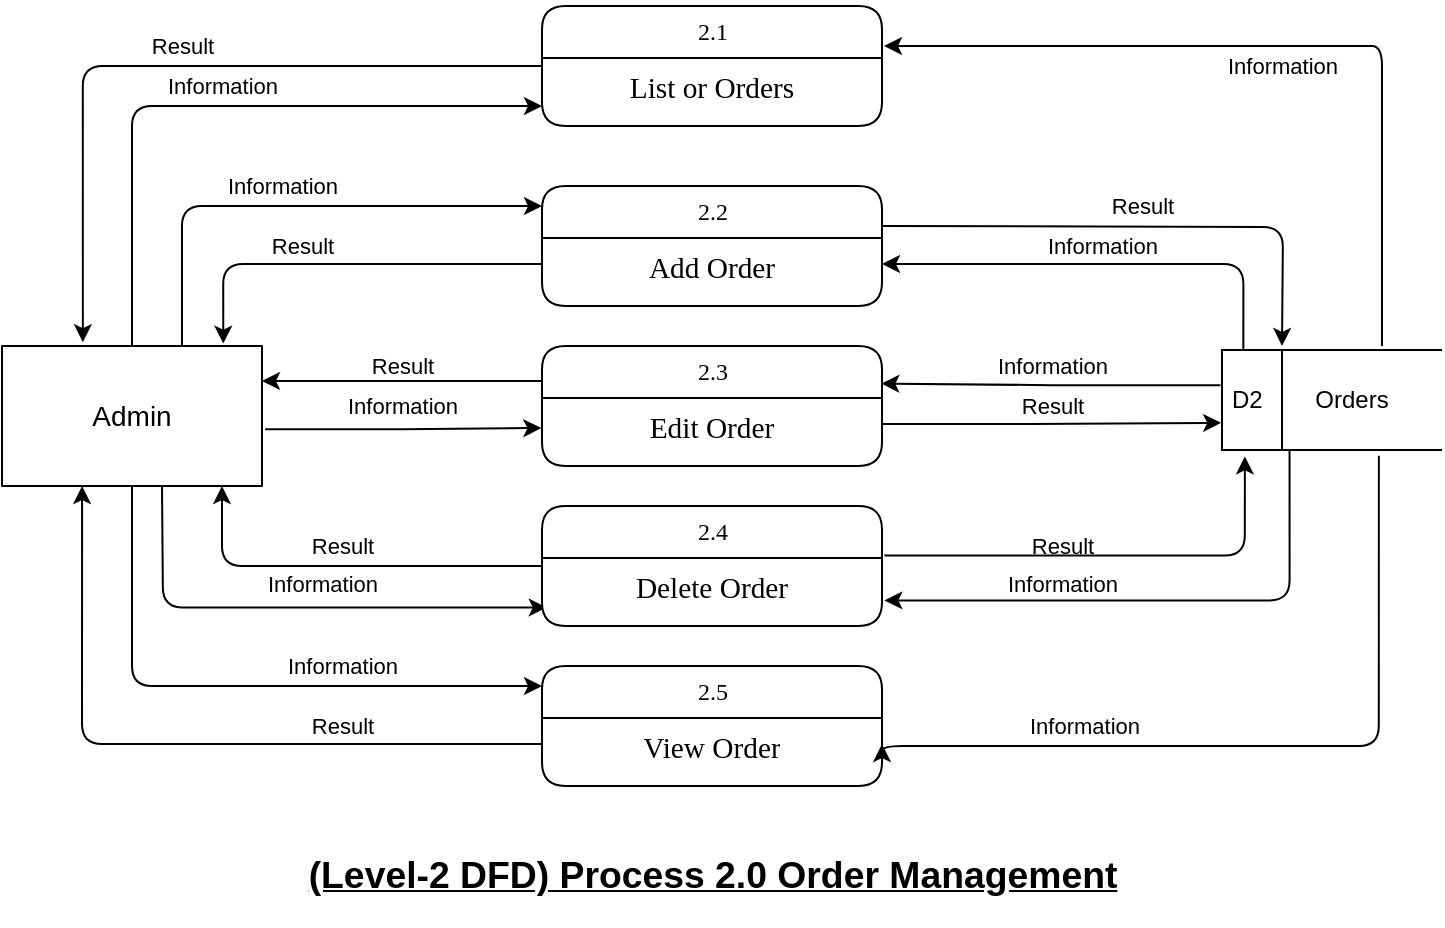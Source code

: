 <mxfile version="14.6.13" type="device"><diagram id="RMxPqctifU11U6bmbEQp" name="Page-1"><mxGraphModel dx="1185" dy="685" grid="1" gridSize="10" guides="1" tooltips="1" connect="1" arrows="1" fold="1" page="1" pageScale="1" pageWidth="1100" pageHeight="850" math="0" shadow="0"><root><mxCell id="0"/><mxCell id="1" parent="0"/><mxCell id="aTmlQi5liwzxSUCtf6oZ-1" value="Information" style="edgeStyle=orthogonalEdgeStyle;rounded=0;sketch=0;orthogonalLoop=1;jettySize=auto;entryX=-0.002;entryY=0.577;entryDx=0;entryDy=0;exitX=1.012;exitY=0.594;exitDx=0;exitDy=0;exitPerimeter=0;entryPerimeter=0;labelBackgroundColor=none;verticalAlign=middle;html=1;horizontal=1;labelPosition=center;verticalLabelPosition=middle;align=center;spacingLeft=0;jumpStyle=none;shadow=0;startSize=2;" edge="1" parent="1" source="aTmlQi5liwzxSUCtf6oZ-11" target="aTmlQi5liwzxSUCtf6oZ-18"><mxGeometry x="-0.004" y="11" relative="1" as="geometry"><mxPoint as="offset"/></mxGeometry></mxCell><mxCell id="aTmlQi5liwzxSUCtf6oZ-2" value="Result" style="edgeStyle=orthogonalEdgeStyle;rounded=1;sketch=0;orthogonalLoop=1;jettySize=auto;html=1;entryX=0.311;entryY=-0.027;entryDx=0;entryDy=0;entryPerimeter=0;labelBackgroundColor=none;" edge="1" parent="1" source="aTmlQi5liwzxSUCtf6oZ-3" target="aTmlQi5liwzxSUCtf6oZ-11"><mxGeometry x="-0.021" y="-10" relative="1" as="geometry"><mxPoint as="offset"/></mxGeometry></mxCell><mxCell id="aTmlQi5liwzxSUCtf6oZ-3" value="2.1" style="swimlane;html=1;fontStyle=0;childLayout=stackLayout;horizontal=1;startSize=26;horizontalStack=0;resizeParent=1;resizeLast=0;collapsible=1;marginBottom=0;swimlaneFillColor=#ffffff;align=center;rounded=1;shadow=0;comic=0;labelBackgroundColor=none;strokeWidth=1;fontFamily=Verdana;fontSize=12;" vertex="1" parent="1"><mxGeometry x="360" y="40" width="170" height="60" as="geometry"/></mxCell><mxCell id="aTmlQi5liwzxSUCtf6oZ-4" value="&lt;font face=&quot;times new roman&quot;&gt;&lt;span style=&quot;font-size: 14.667px&quot;&gt;List or Orders&lt;/span&gt;&lt;/font&gt;" style="text;html=1;strokeColor=none;fillColor=none;spacingLeft=4;spacingRight=4;whiteSpace=wrap;overflow=hidden;rotatable=0;points=[[0,0.5],[1,0.5]];portConstraint=eastwest;fontColor=#000000;align=center;" vertex="1" parent="aTmlQi5liwzxSUCtf6oZ-3"><mxGeometry y="26" width="170" height="26" as="geometry"/></mxCell><mxCell id="aTmlQi5liwzxSUCtf6oZ-5" value="&lt;p class=&quot;MsoNormal&quot;&gt;&lt;font face=&quot;helvetica, sans-serif&quot;&gt;&lt;span style=&quot;font-size: 18.667px&quot;&gt;&lt;b&gt;&lt;u&gt;(Level-2 DFD) Process 2.0 Order Management&lt;/u&gt;&lt;/b&gt;&lt;/span&gt;&lt;/font&gt;&lt;br&gt;&lt;/p&gt;" style="text;html=1;align=center;verticalAlign=middle;resizable=0;points=[];autosize=1;strokeColor=none;" vertex="1" parent="1"><mxGeometry x="235" y="450" width="420" height="50" as="geometry"/></mxCell><mxCell id="aTmlQi5liwzxSUCtf6oZ-6" value="Information" style="edgeStyle=orthogonalEdgeStyle;curved=0;rounded=1;sketch=0;orthogonalLoop=1;jettySize=auto;html=1;entryX=0.014;entryY=0.951;entryDx=0;entryDy=0;entryPerimeter=0;labelBackgroundColor=none;" edge="1" parent="1" target="aTmlQi5liwzxSUCtf6oZ-22"><mxGeometry x="0.112" y="12" relative="1" as="geometry"><mxPoint x="170" y="280" as="sourcePoint"/><mxPoint as="offset"/></mxGeometry></mxCell><mxCell id="aTmlQi5liwzxSUCtf6oZ-8" value="Information" style="edgeStyle=orthogonalEdgeStyle;curved=0;rounded=1;sketch=0;orthogonalLoop=1;jettySize=auto;html=1;labelBackgroundColor=none;" edge="1" parent="1" source="aTmlQi5liwzxSUCtf6oZ-11"><mxGeometry x="0.344" y="10" relative="1" as="geometry"><mxPoint x="360" y="380" as="targetPoint"/><Array as="points"><mxPoint x="155" y="380"/><mxPoint x="360" y="380"/></Array><mxPoint as="offset"/></mxGeometry></mxCell><mxCell id="aTmlQi5liwzxSUCtf6oZ-9" value="Information" style="edgeStyle=orthogonalEdgeStyle;rounded=1;sketch=0;orthogonalLoop=1;jettySize=auto;html=1;labelBackgroundColor=none;" edge="1" parent="1"><mxGeometry x="0.015" y="10" relative="1" as="geometry"><mxPoint x="360" y="90" as="targetPoint"/><Array as="points"><mxPoint x="155" y="90"/><mxPoint x="360" y="90"/></Array><mxPoint x="155" y="210.0" as="sourcePoint"/><mxPoint as="offset"/></mxGeometry></mxCell><mxCell id="aTmlQi5liwzxSUCtf6oZ-10" value="Information" style="edgeStyle=orthogonalEdgeStyle;jumpStyle=none;orthogonalLoop=1;jettySize=auto;html=1;entryX=0;entryY=0.167;entryDx=0;entryDy=0;entryPerimeter=0;shadow=0;labelBackgroundColor=none;rounded=1;" edge="1" parent="1" source="aTmlQi5liwzxSUCtf6oZ-11" target="aTmlQi5liwzxSUCtf6oZ-13"><mxGeometry x="-0.04" y="10" relative="1" as="geometry"><Array as="points"><mxPoint x="180" y="140"/></Array><mxPoint as="offset"/></mxGeometry></mxCell><mxCell id="aTmlQi5liwzxSUCtf6oZ-11" value="&lt;font style=&quot;font-size: 14px&quot;&gt;Admin&lt;/font&gt;" style="rounded=0;whiteSpace=wrap;html=1;" vertex="1" parent="1"><mxGeometry x="90" y="210" width="130" height="70" as="geometry"/></mxCell><mxCell id="aTmlQi5liwzxSUCtf6oZ-12" value="Result" style="edgeStyle=orthogonalEdgeStyle;curved=0;rounded=1;sketch=0;orthogonalLoop=1;jettySize=auto;html=1;labelBackgroundColor=none;" edge="1" parent="1"><mxGeometry y="10" relative="1" as="geometry"><mxPoint x="530" y="150" as="sourcePoint"/><mxPoint x="730" y="210" as="targetPoint"/><mxPoint as="offset"/></mxGeometry></mxCell><mxCell id="aTmlQi5liwzxSUCtf6oZ-13" value="2.2" style="swimlane;html=1;fontStyle=0;childLayout=stackLayout;horizontal=1;startSize=26;horizontalStack=0;resizeParent=1;resizeLast=0;collapsible=1;marginBottom=0;swimlaneFillColor=#ffffff;align=center;rounded=1;shadow=0;comic=0;labelBackgroundColor=none;strokeWidth=1;fontFamily=Verdana;fontSize=12;" vertex="1" parent="1"><mxGeometry x="360" y="130" width="170" height="60" as="geometry"/></mxCell><mxCell id="aTmlQi5liwzxSUCtf6oZ-14" value="&lt;span id=&quot;docs-internal-guid-f91e8f93-7fff-7fc4-d953-1c8a1edfba7c&quot;&gt;&lt;span style=&quot;font-size: 11pt ; font-family: &amp;quot;times new roman&amp;quot; ; background-color: transparent ; vertical-align: baseline&quot;&gt;Add Order&lt;/span&gt;&lt;/span&gt;" style="text;html=1;strokeColor=none;fillColor=none;spacingLeft=4;spacingRight=4;whiteSpace=wrap;overflow=hidden;rotatable=0;points=[[0,0.5],[1,0.5]];portConstraint=eastwest;fontColor=#000000;align=center;" vertex="1" parent="aTmlQi5liwzxSUCtf6oZ-13"><mxGeometry y="26" width="170" height="26" as="geometry"/></mxCell><mxCell id="aTmlQi5liwzxSUCtf6oZ-15" value="Result" style="edgeStyle=orthogonalEdgeStyle;curved=0;rounded=1;sketch=0;orthogonalLoop=1;jettySize=auto;html=1;entryX=1;entryY=0.25;entryDx=0;entryDy=0;exitX=0;exitY=0.292;exitDx=0;exitDy=0;exitPerimeter=0;labelBackgroundColor=none;" edge="1" parent="1" source="aTmlQi5liwzxSUCtf6oZ-17" target="aTmlQi5liwzxSUCtf6oZ-11"><mxGeometry y="-8" relative="1" as="geometry"><mxPoint x="223" y="235" as="targetPoint"/><mxPoint as="offset"/></mxGeometry></mxCell><mxCell id="aTmlQi5liwzxSUCtf6oZ-17" value="2.3" style="swimlane;html=1;fontStyle=0;childLayout=stackLayout;horizontal=1;startSize=26;horizontalStack=0;resizeParent=1;resizeLast=0;collapsible=1;marginBottom=0;swimlaneFillColor=#ffffff;align=center;rounded=1;shadow=0;comic=0;labelBackgroundColor=none;strokeWidth=1;fontFamily=Verdana;fontSize=12;" vertex="1" parent="1"><mxGeometry x="360" y="210" width="170" height="60" as="geometry"/></mxCell><mxCell id="aTmlQi5liwzxSUCtf6oZ-18" value="&lt;span id=&quot;docs-internal-guid-7f49682c-7fff-a4d6-9a9d-0c810e85ffbc&quot;&gt;&lt;span style=&quot;font-size: 11pt ; font-family: &amp;quot;times new roman&amp;quot; ; background-color: transparent ; vertical-align: baseline&quot;&gt;Edit&amp;nbsp;&lt;/span&gt;&lt;/span&gt;&lt;span style=&quot;font-family: &amp;quot;times new roman&amp;quot; ; font-size: 14.667px&quot;&gt;Order&lt;/span&gt;" style="text;html=1;strokeColor=none;fillColor=none;spacingLeft=4;spacingRight=4;whiteSpace=wrap;overflow=hidden;rotatable=0;points=[[0,0.5],[1,0.5]];portConstraint=eastwest;fontColor=#000000;align=center;" vertex="1" parent="aTmlQi5liwzxSUCtf6oZ-17"><mxGeometry y="26" width="170" height="26" as="geometry"/></mxCell><mxCell id="aTmlQi5liwzxSUCtf6oZ-19" value="Result" style="edgeStyle=orthogonalEdgeStyle;curved=0;rounded=1;sketch=0;orthogonalLoop=1;jettySize=auto;html=1;entryX=0.846;entryY=1;entryDx=0;entryDy=0;entryPerimeter=0;labelBackgroundColor=none;" edge="1" parent="1" source="aTmlQi5liwzxSUCtf6oZ-21" target="aTmlQi5liwzxSUCtf6oZ-11"><mxGeometry y="-10" relative="1" as="geometry"><mxPoint as="offset"/></mxGeometry></mxCell><mxCell id="aTmlQi5liwzxSUCtf6oZ-21" value="2.4" style="swimlane;html=1;fontStyle=0;childLayout=stackLayout;horizontal=1;startSize=26;horizontalStack=0;resizeParent=1;resizeLast=0;collapsible=1;marginBottom=0;swimlaneFillColor=#ffffff;align=center;rounded=1;shadow=0;comic=0;labelBackgroundColor=none;strokeWidth=1;fontFamily=Verdana;fontSize=12;" vertex="1" parent="1"><mxGeometry x="360" y="290" width="170" height="60" as="geometry"/></mxCell><mxCell id="aTmlQi5liwzxSUCtf6oZ-22" value="&lt;span id=&quot;docs-internal-guid-ec00c497-7fff-d599-0a47-b24389822d92&quot;&gt;&lt;span style=&quot;font-size: 11pt ; font-family: &amp;quot;times new roman&amp;quot; ; background-color: transparent ; vertical-align: baseline&quot;&gt;Delete&amp;nbsp;&lt;/span&gt;&lt;/span&gt;&lt;span style=&quot;font-family: &amp;quot;times new roman&amp;quot; ; font-size: 14.667px&quot;&gt;Order&lt;/span&gt;" style="text;html=1;strokeColor=none;fillColor=none;spacingLeft=4;spacingRight=4;whiteSpace=wrap;overflow=hidden;rotatable=0;points=[[0,0.5],[1,0.5]];portConstraint=eastwest;fontColor=#000000;align=center;" vertex="1" parent="aTmlQi5liwzxSUCtf6oZ-21"><mxGeometry y="26" width="170" height="26" as="geometry"/></mxCell><mxCell id="aTmlQi5liwzxSUCtf6oZ-23" value="2.5" style="swimlane;html=1;fontStyle=0;childLayout=stackLayout;horizontal=1;startSize=26;horizontalStack=0;resizeParent=1;resizeLast=0;collapsible=1;marginBottom=0;swimlaneFillColor=#ffffff;align=center;rounded=1;shadow=0;comic=0;labelBackgroundColor=none;strokeWidth=1;fontFamily=Verdana;fontSize=12;" vertex="1" parent="1"><mxGeometry x="360" y="370" width="170" height="60" as="geometry"/></mxCell><mxCell id="aTmlQi5liwzxSUCtf6oZ-24" value="&lt;span id=&quot;docs-internal-guid-54e838d1-7fff-f729-35b7-6f94d2176117&quot;&gt;&lt;span style=&quot;font-size: 11pt ; font-family: &amp;quot;times new roman&amp;quot; ; background-color: transparent ; vertical-align: baseline&quot;&gt;View&amp;nbsp;&lt;/span&gt;&lt;/span&gt;&lt;span style=&quot;font-family: &amp;quot;times new roman&amp;quot; ; font-size: 14.667px&quot;&gt;Order&lt;/span&gt;" style="text;html=1;strokeColor=none;fillColor=none;spacingLeft=4;spacingRight=4;whiteSpace=wrap;overflow=hidden;rotatable=0;points=[[0,0.5],[1,0.5]];portConstraint=eastwest;fontColor=#000000;align=center;" vertex="1" parent="aTmlQi5liwzxSUCtf6oZ-23"><mxGeometry y="26" width="170" height="26" as="geometry"/></mxCell><mxCell id="aTmlQi5liwzxSUCtf6oZ-25" value="&#10;&#10;&lt;span style=&quot;font-family: helvetica; font-size: 11px; font-style: normal; font-weight: 400; letter-spacing: normal; text-align: center; text-indent: 0px; text-transform: none; word-spacing: 0px; display: inline; float: none;&quot;&gt;Information&lt;/span&gt;&#10;&#10;" style="edgeStyle=orthogonalEdgeStyle;curved=0;rounded=1;sketch=0;orthogonalLoop=1;jettySize=auto;html=1;entryX=1;entryY=0.5;entryDx=0;entryDy=0;exitX=0.097;exitY=0;exitDx=0;exitDy=0;exitPerimeter=0;labelBackgroundColor=none;fontColor=#000000;" edge="1" parent="1" source="aTmlQi5liwzxSUCtf6oZ-29" target="aTmlQi5liwzxSUCtf6oZ-14"><mxGeometry x="0.017" y="-9" relative="1" as="geometry"><mxPoint x="710" y="200" as="sourcePoint"/><mxPoint as="offset"/></mxGeometry></mxCell><mxCell id="aTmlQi5liwzxSUCtf6oZ-26" value="&#10;&#10;&lt;span style=&quot;font-family: helvetica; font-size: 11px; font-style: normal; font-weight: 400; letter-spacing: normal; text-align: center; text-indent: 0px; text-transform: none; word-spacing: 0px; display: inline; float: none;&quot;&gt;Information&lt;/span&gt;&#10;&#10;" style="edgeStyle=orthogonalEdgeStyle;curved=0;rounded=1;sketch=0;orthogonalLoop=1;jettySize=auto;html=1;entryX=0.998;entryY=0.313;entryDx=0;entryDy=0;entryPerimeter=0;exitX=-0.007;exitY=0.352;exitDx=0;exitDy=0;exitPerimeter=0;labelBackgroundColor=none;fontColor=#000000;" edge="1" parent="1" source="aTmlQi5liwzxSUCtf6oZ-29" target="aTmlQi5liwzxSUCtf6oZ-17"><mxGeometry x="-0.002" y="-9" relative="1" as="geometry"><mxPoint as="offset"/></mxGeometry></mxCell><mxCell id="aTmlQi5liwzxSUCtf6oZ-27" value="&#10;&#10;&lt;span style=&quot;font-family: helvetica; font-size: 11px; font-style: normal; font-weight: 400; letter-spacing: normal; text-align: center; text-indent: 0px; text-transform: none; word-spacing: 0px; display: inline; float: none;&quot;&gt;Information&lt;/span&gt;&#10;&#10;" style="edgeStyle=orthogonalEdgeStyle;curved=0;rounded=1;sketch=0;orthogonalLoop=1;jettySize=auto;html=1;entryX=1.007;entryY=0.815;entryDx=0;entryDy=0;entryPerimeter=0;exitX=0.307;exitY=0.993;exitDx=0;exitDy=0;exitPerimeter=0;labelBackgroundColor=none;fontColor=#000000;" edge="1" parent="1" source="aTmlQi5liwzxSUCtf6oZ-29" target="aTmlQi5liwzxSUCtf6oZ-22"><mxGeometry x="0.361" y="-8" relative="1" as="geometry"><mxPoint as="offset"/></mxGeometry></mxCell><mxCell id="aTmlQi5liwzxSUCtf6oZ-28" value="&#10;&#10;&lt;span style=&quot;font-family: helvetica; font-size: 11px; font-style: normal; font-weight: 400; letter-spacing: normal; text-align: center; text-indent: 0px; text-transform: none; word-spacing: 0px; display: inline; float: none;&quot;&gt;Information&lt;/span&gt;&#10;&#10;" style="edgeStyle=orthogonalEdgeStyle;curved=0;rounded=1;sketch=0;orthogonalLoop=1;jettySize=auto;html=1;exitX=0.713;exitY=1.057;exitDx=0;exitDy=0;exitPerimeter=0;labelBackgroundColor=none;entryX=1;entryY=0.5;entryDx=0;entryDy=0;fontColor=#000000;" edge="1" parent="1" source="aTmlQi5liwzxSUCtf6oZ-29" target="aTmlQi5liwzxSUCtf6oZ-24"><mxGeometry x="0.482" y="-10" relative="1" as="geometry"><mxPoint x="533" y="410" as="targetPoint"/><Array as="points"><mxPoint x="778" y="410"/><mxPoint x="530" y="410"/></Array><mxPoint as="offset"/></mxGeometry></mxCell><mxCell id="aTmlQi5liwzxSUCtf6oZ-29" value="D2" style="html=1;dashed=0;whitespace=wrap;shape=mxgraph.dfd.dataStoreID;align=left;spacingLeft=3;points=[[0,0],[0.5,0],[1,0],[0,0.5],[1,0.5],[0,1],[0.5,1],[1,1]];" vertex="1" parent="1"><mxGeometry x="700" y="212" width="110" height="50" as="geometry"/></mxCell><mxCell id="aTmlQi5liwzxSUCtf6oZ-30" value="&#10;&#10;&lt;span style=&quot;font-family: helvetica; font-size: 11px; font-style: normal; font-weight: 400; letter-spacing: normal; text-align: center; text-indent: 0px; text-transform: none; word-spacing: 0px; display: inline; float: none;&quot;&gt;Information&lt;/span&gt;&#10;&#10;" style="edgeStyle=orthogonalEdgeStyle;curved=0;rounded=1;sketch=0;orthogonalLoop=1;jettySize=auto;html=1;labelBackgroundColor=none;fontColor=#000000;" edge="1" parent="1"><mxGeometry x="0.003" y="10" relative="1" as="geometry"><mxPoint x="780" y="210" as="sourcePoint"/><mxPoint x="531" y="60" as="targetPoint"/><Array as="points"><mxPoint x="770" y="60"/><mxPoint x="530" y="60"/></Array><mxPoint as="offset"/></mxGeometry></mxCell><mxCell id="aTmlQi5liwzxSUCtf6oZ-31" value="Orders" style="text;html=1;strokeColor=none;fillColor=none;align=center;verticalAlign=middle;whiteSpace=wrap;rounded=0;" vertex="1" parent="1"><mxGeometry x="740" y="227" width="50" height="20" as="geometry"/></mxCell><mxCell id="aTmlQi5liwzxSUCtf6oZ-32" value="Result" style="edgeStyle=orthogonalEdgeStyle;curved=0;rounded=1;sketch=0;orthogonalLoop=1;jettySize=auto;html=1;entryX=-0.004;entryY=0.728;entryDx=0;entryDy=0;entryPerimeter=0;labelBackgroundColor=none;" edge="1" parent="1" source="aTmlQi5liwzxSUCtf6oZ-18" target="aTmlQi5liwzxSUCtf6oZ-29"><mxGeometry x="0.006" y="8" relative="1" as="geometry"><mxPoint as="offset"/></mxGeometry></mxCell><mxCell id="aTmlQi5liwzxSUCtf6oZ-33" value="Result" style="edgeStyle=orthogonalEdgeStyle;curved=0;rounded=1;sketch=0;orthogonalLoop=1;jettySize=auto;html=1;entryX=0.104;entryY=1.064;entryDx=0;entryDy=0;entryPerimeter=0;exitX=1.007;exitY=-0.046;exitDx=0;exitDy=0;exitPerimeter=0;labelBackgroundColor=none;" edge="1" parent="1" source="aTmlQi5liwzxSUCtf6oZ-22" target="aTmlQi5liwzxSUCtf6oZ-29"><mxGeometry x="-0.227" y="5" relative="1" as="geometry"><mxPoint as="offset"/></mxGeometry></mxCell><mxCell id="aTmlQi5liwzxSUCtf6oZ-34" value="Result" style="edgeStyle=orthogonalEdgeStyle;curved=0;rounded=1;sketch=0;orthogonalLoop=1;jettySize=auto;html=1;entryX=0.851;entryY=-0.017;entryDx=0;entryDy=0;entryPerimeter=0;labelBackgroundColor=none;" edge="1" parent="1" source="aTmlQi5liwzxSUCtf6oZ-14" target="aTmlQi5liwzxSUCtf6oZ-11"><mxGeometry x="0.205" y="-9" relative="1" as="geometry"><mxPoint as="offset"/></mxGeometry></mxCell><mxCell id="aTmlQi5liwzxSUCtf6oZ-36" value="Result" style="edgeStyle=orthogonalEdgeStyle;curved=0;rounded=1;sketch=0;orthogonalLoop=1;jettySize=auto;html=1;entryX=0.308;entryY=1;entryDx=0;entryDy=0;entryPerimeter=0;labelBackgroundColor=none;" edge="1" parent="1" source="aTmlQi5liwzxSUCtf6oZ-24" target="aTmlQi5liwzxSUCtf6oZ-11"><mxGeometry x="-0.443" y="-9" relative="1" as="geometry"><mxPoint as="offset"/></mxGeometry></mxCell></root></mxGraphModel></diagram></mxfile>